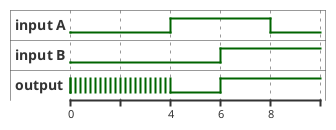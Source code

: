 @startuml
binary "input A" as W0
binary "input B" as W1
binary "output" as W6

@0
W0 is {low,high} 
W1 is {low,high} 
W6 is {low,high} 

@8
W0 is low

@6
W1 is high

@6
W6 is high

@4
W0 is high

@4
W6 is low

@0
W0 is low

W1 is low

@enduml

